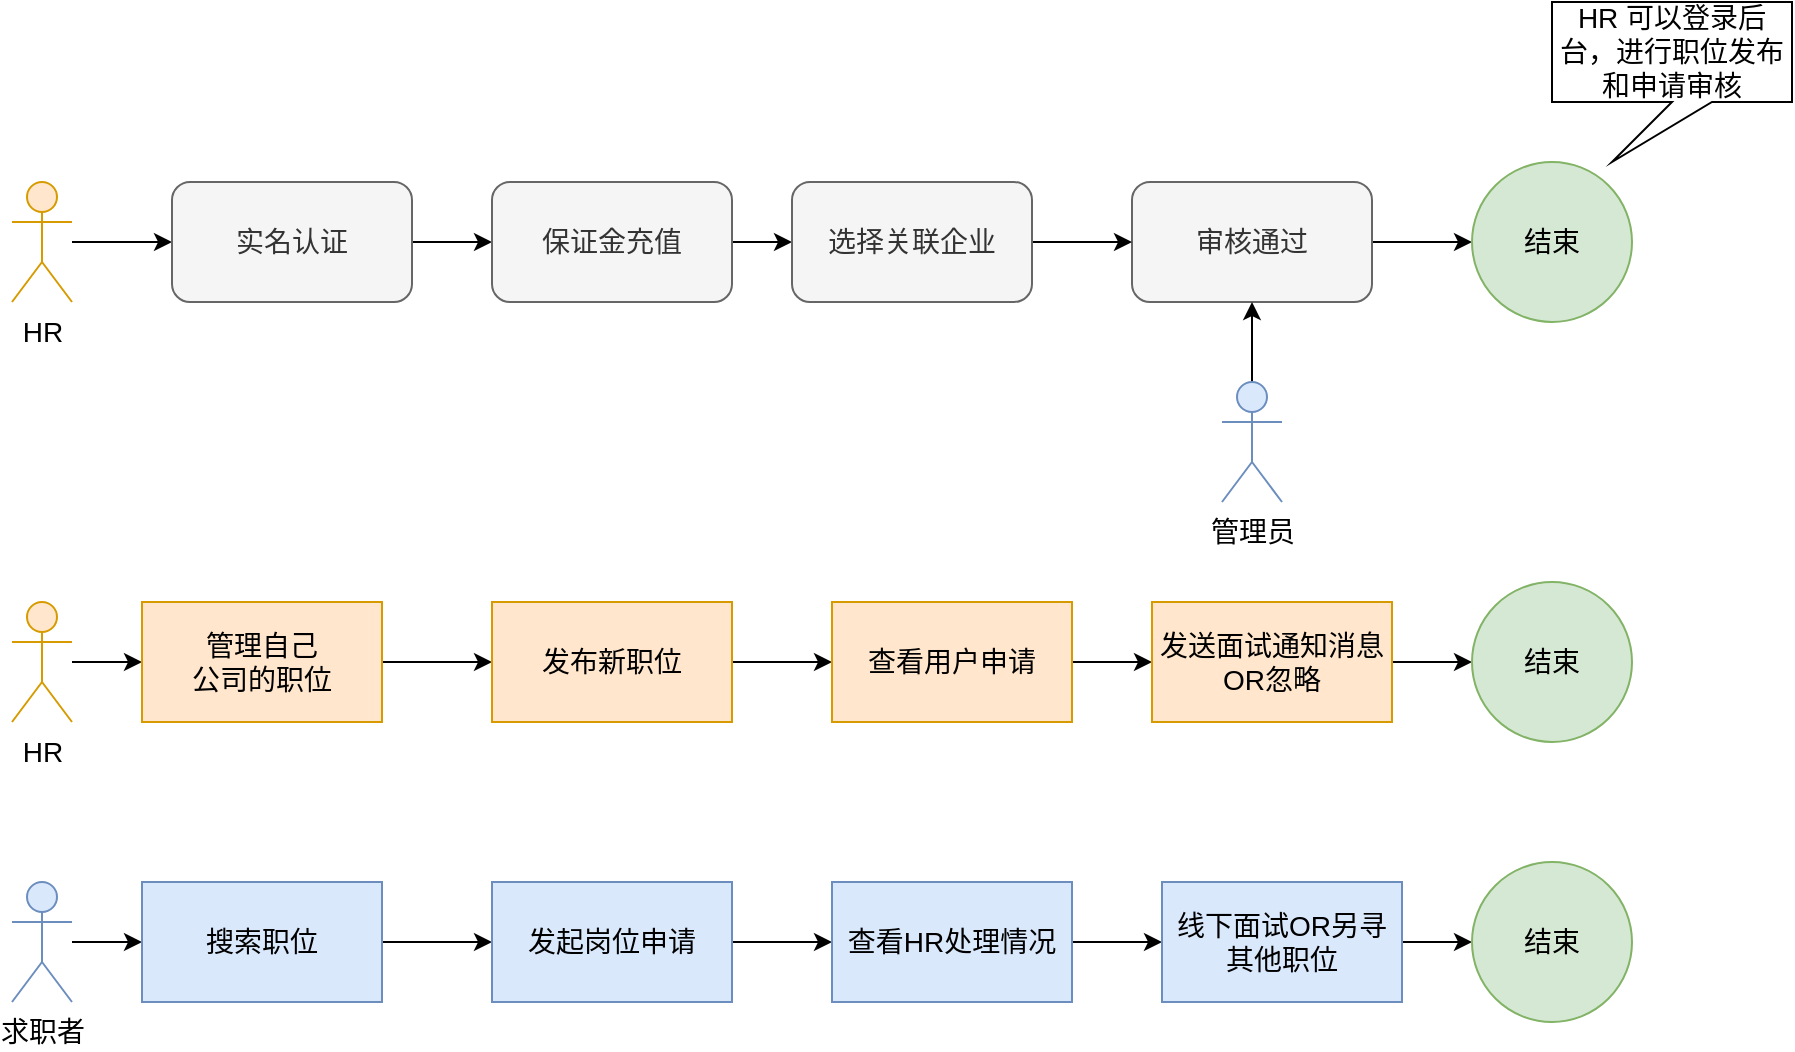 <mxfile version="16.2.7" type="github">
  <diagram id="OjNTn0tOpsE4KfgikNzZ" name="Page-1">
    <mxGraphModel dx="2048" dy="681" grid="1" gridSize="10" guides="1" tooltips="1" connect="1" arrows="1" fold="1" page="1" pageScale="1" pageWidth="827" pageHeight="1169" math="0" shadow="0">
      <root>
        <mxCell id="0" />
        <mxCell id="1" parent="0" />
        <mxCell id="VZDu2zD1H86c9q05FF-y-11" value="" style="edgeStyle=orthogonalEdgeStyle;rounded=0;orthogonalLoop=1;jettySize=auto;html=1;fontSize=14;" parent="1" source="VZDu2zD1H86c9q05FF-y-1" target="VZDu2zD1H86c9q05FF-y-5" edge="1">
          <mxGeometry relative="1" as="geometry" />
        </mxCell>
        <mxCell id="VZDu2zD1H86c9q05FF-y-1" value="HR" style="shape=umlActor;verticalLabelPosition=bottom;verticalAlign=top;html=1;outlineConnect=0;fontSize=14;fillColor=#ffe6cc;strokeColor=#d79b00;" parent="1" vertex="1">
          <mxGeometry x="-20" y="260" width="30" height="60" as="geometry" />
        </mxCell>
        <mxCell id="VZDu2zD1H86c9q05FF-y-12" value="" style="edgeStyle=orthogonalEdgeStyle;rounded=0;orthogonalLoop=1;jettySize=auto;html=1;fontSize=14;" parent="1" source="VZDu2zD1H86c9q05FF-y-5" target="VZDu2zD1H86c9q05FF-y-6" edge="1">
          <mxGeometry relative="1" as="geometry" />
        </mxCell>
        <mxCell id="VZDu2zD1H86c9q05FF-y-5" value="实名认证" style="rounded=1;whiteSpace=wrap;html=1;fontSize=14;fillColor=#f5f5f5;fontColor=#333333;strokeColor=#666666;" parent="1" vertex="1">
          <mxGeometry x="60" y="260" width="120" height="60" as="geometry" />
        </mxCell>
        <mxCell id="VZDu2zD1H86c9q05FF-y-17" value="" style="edgeStyle=orthogonalEdgeStyle;rounded=0;orthogonalLoop=1;jettySize=auto;html=1;fontSize=14;" parent="1" source="VZDu2zD1H86c9q05FF-y-6" target="VZDu2zD1H86c9q05FF-y-16" edge="1">
          <mxGeometry relative="1" as="geometry" />
        </mxCell>
        <mxCell id="VZDu2zD1H86c9q05FF-y-6" value="保证金充值" style="rounded=1;whiteSpace=wrap;html=1;fontSize=14;fillColor=#f5f5f5;fontColor=#333333;strokeColor=#666666;" parent="1" vertex="1">
          <mxGeometry x="220" y="260" width="120" height="60" as="geometry" />
        </mxCell>
        <mxCell id="VZDu2zD1H86c9q05FF-y-14" value="" style="edgeStyle=orthogonalEdgeStyle;rounded=0;orthogonalLoop=1;jettySize=auto;html=1;fontSize=14;" parent="1" source="VZDu2zD1H86c9q05FF-y-7" target="VZDu2zD1H86c9q05FF-y-8" edge="1">
          <mxGeometry relative="1" as="geometry" />
        </mxCell>
        <mxCell id="VZDu2zD1H86c9q05FF-y-7" value="审核通过" style="rounded=1;whiteSpace=wrap;html=1;fontSize=14;fillColor=#f5f5f5;fontColor=#333333;strokeColor=#666666;" parent="1" vertex="1">
          <mxGeometry x="540" y="260" width="120" height="60" as="geometry" />
        </mxCell>
        <mxCell id="VZDu2zD1H86c9q05FF-y-8" value="结束" style="ellipse;whiteSpace=wrap;html=1;aspect=fixed;fillColor=#d5e8d4;strokeColor=#82b366;fontSize=14;" parent="1" vertex="1">
          <mxGeometry x="710" y="250" width="80" height="80" as="geometry" />
        </mxCell>
        <mxCell id="VZDu2zD1H86c9q05FF-y-9" value="HR 可以登录后台，进行职位发布和申请审核" style="shape=callout;whiteSpace=wrap;html=1;perimeter=calloutPerimeter;position2=0.25;fontSize=14;" parent="1" vertex="1">
          <mxGeometry x="750" y="170" width="120" height="80" as="geometry" />
        </mxCell>
        <mxCell id="VZDu2zD1H86c9q05FF-y-15" value="" style="edgeStyle=orthogonalEdgeStyle;rounded=0;orthogonalLoop=1;jettySize=auto;html=1;fontSize=14;" parent="1" source="VZDu2zD1H86c9q05FF-y-10" target="VZDu2zD1H86c9q05FF-y-7" edge="1">
          <mxGeometry relative="1" as="geometry" />
        </mxCell>
        <mxCell id="VZDu2zD1H86c9q05FF-y-10" value="管理员" style="shape=umlActor;verticalLabelPosition=bottom;verticalAlign=top;html=1;outlineConnect=0;fillColor=#dae8fc;strokeColor=#6c8ebf;fontSize=14;horizontal=1;" parent="1" vertex="1">
          <mxGeometry x="585" y="360" width="30" height="60" as="geometry" />
        </mxCell>
        <mxCell id="VZDu2zD1H86c9q05FF-y-18" value="" style="edgeStyle=orthogonalEdgeStyle;rounded=0;orthogonalLoop=1;jettySize=auto;html=1;fontSize=14;" parent="1" source="VZDu2zD1H86c9q05FF-y-16" target="VZDu2zD1H86c9q05FF-y-7" edge="1">
          <mxGeometry relative="1" as="geometry" />
        </mxCell>
        <mxCell id="VZDu2zD1H86c9q05FF-y-16" value="选择关联企业" style="rounded=1;whiteSpace=wrap;html=1;fontSize=14;fillColor=#f5f5f5;fontColor=#333333;strokeColor=#666666;" parent="1" vertex="1">
          <mxGeometry x="370" y="260" width="120" height="60" as="geometry" />
        </mxCell>
        <mxCell id="41ozPT8D4ZdPyhtJS3lG-7" value="" style="edgeStyle=orthogonalEdgeStyle;rounded=0;orthogonalLoop=1;jettySize=auto;html=1;" edge="1" parent="1" source="41ozPT8D4ZdPyhtJS3lG-2" target="41ozPT8D4ZdPyhtJS3lG-6">
          <mxGeometry relative="1" as="geometry" />
        </mxCell>
        <mxCell id="41ozPT8D4ZdPyhtJS3lG-2" value="HR" style="shape=umlActor;verticalLabelPosition=bottom;verticalAlign=top;html=1;outlineConnect=0;fontSize=14;fillColor=#ffe6cc;strokeColor=#d79b00;" vertex="1" parent="1">
          <mxGeometry x="-20" y="470" width="30" height="60" as="geometry" />
        </mxCell>
        <mxCell id="41ozPT8D4ZdPyhtJS3lG-23" value="" style="edgeStyle=orthogonalEdgeStyle;rounded=0;orthogonalLoop=1;jettySize=auto;html=1;" edge="1" parent="1" source="41ozPT8D4ZdPyhtJS3lG-6" target="41ozPT8D4ZdPyhtJS3lG-8">
          <mxGeometry relative="1" as="geometry" />
        </mxCell>
        <mxCell id="41ozPT8D4ZdPyhtJS3lG-6" value="管理自己&lt;br&gt;公司的职位" style="whiteSpace=wrap;html=1;fontSize=14;verticalAlign=middle;fillColor=#ffe6cc;strokeColor=#d79b00;" vertex="1" parent="1">
          <mxGeometry x="45" y="470" width="120" height="60" as="geometry" />
        </mxCell>
        <mxCell id="41ozPT8D4ZdPyhtJS3lG-24" value="" style="edgeStyle=orthogonalEdgeStyle;rounded=0;orthogonalLoop=1;jettySize=auto;html=1;" edge="1" parent="1" source="41ozPT8D4ZdPyhtJS3lG-8" target="41ozPT8D4ZdPyhtJS3lG-9">
          <mxGeometry relative="1" as="geometry" />
        </mxCell>
        <mxCell id="41ozPT8D4ZdPyhtJS3lG-8" value="发布新职位" style="whiteSpace=wrap;html=1;fontSize=14;verticalAlign=middle;fillColor=#ffe6cc;strokeColor=#d79b00;" vertex="1" parent="1">
          <mxGeometry x="220" y="470" width="120" height="60" as="geometry" />
        </mxCell>
        <mxCell id="41ozPT8D4ZdPyhtJS3lG-25" value="" style="edgeStyle=orthogonalEdgeStyle;rounded=0;orthogonalLoop=1;jettySize=auto;html=1;" edge="1" parent="1" source="41ozPT8D4ZdPyhtJS3lG-9" target="41ozPT8D4ZdPyhtJS3lG-10">
          <mxGeometry relative="1" as="geometry" />
        </mxCell>
        <mxCell id="41ozPT8D4ZdPyhtJS3lG-9" value="查看用户申请" style="whiteSpace=wrap;html=1;fontSize=14;verticalAlign=middle;fillColor=#ffe6cc;strokeColor=#d79b00;" vertex="1" parent="1">
          <mxGeometry x="390" y="470" width="120" height="60" as="geometry" />
        </mxCell>
        <mxCell id="41ozPT8D4ZdPyhtJS3lG-26" value="" style="edgeStyle=orthogonalEdgeStyle;rounded=0;orthogonalLoop=1;jettySize=auto;html=1;" edge="1" parent="1" source="41ozPT8D4ZdPyhtJS3lG-10" target="41ozPT8D4ZdPyhtJS3lG-11">
          <mxGeometry relative="1" as="geometry" />
        </mxCell>
        <mxCell id="41ozPT8D4ZdPyhtJS3lG-10" value="发送面试通知消息OR忽略" style="whiteSpace=wrap;html=1;fontSize=14;verticalAlign=middle;fillColor=#ffe6cc;strokeColor=#d79b00;" vertex="1" parent="1">
          <mxGeometry x="550" y="470" width="120" height="60" as="geometry" />
        </mxCell>
        <mxCell id="41ozPT8D4ZdPyhtJS3lG-11" value="结束" style="ellipse;whiteSpace=wrap;html=1;aspect=fixed;fillColor=#d5e8d4;strokeColor=#82b366;fontSize=14;" vertex="1" parent="1">
          <mxGeometry x="710" y="460" width="80" height="80" as="geometry" />
        </mxCell>
        <mxCell id="41ozPT8D4ZdPyhtJS3lG-14" value="" style="edgeStyle=orthogonalEdgeStyle;rounded=0;orthogonalLoop=1;jettySize=auto;html=1;" edge="1" parent="1" source="41ozPT8D4ZdPyhtJS3lG-12" target="41ozPT8D4ZdPyhtJS3lG-13">
          <mxGeometry relative="1" as="geometry" />
        </mxCell>
        <mxCell id="41ozPT8D4ZdPyhtJS3lG-12" value="求职者" style="shape=umlActor;verticalLabelPosition=bottom;verticalAlign=top;html=1;outlineConnect=0;fontSize=14;fillColor=#dae8fc;strokeColor=#6c8ebf;" vertex="1" parent="1">
          <mxGeometry x="-20" y="610" width="30" height="60" as="geometry" />
        </mxCell>
        <mxCell id="41ozPT8D4ZdPyhtJS3lG-19" value="" style="edgeStyle=orthogonalEdgeStyle;rounded=0;orthogonalLoop=1;jettySize=auto;html=1;" edge="1" parent="1" source="41ozPT8D4ZdPyhtJS3lG-13" target="41ozPT8D4ZdPyhtJS3lG-15">
          <mxGeometry relative="1" as="geometry" />
        </mxCell>
        <mxCell id="41ozPT8D4ZdPyhtJS3lG-13" value="搜索职位" style="whiteSpace=wrap;html=1;fontSize=14;verticalAlign=middle;fillColor=#dae8fc;strokeColor=#6c8ebf;" vertex="1" parent="1">
          <mxGeometry x="45" y="610" width="120" height="60" as="geometry" />
        </mxCell>
        <mxCell id="41ozPT8D4ZdPyhtJS3lG-20" value="" style="edgeStyle=orthogonalEdgeStyle;rounded=0;orthogonalLoop=1;jettySize=auto;html=1;" edge="1" parent="1" source="41ozPT8D4ZdPyhtJS3lG-15" target="41ozPT8D4ZdPyhtJS3lG-16">
          <mxGeometry relative="1" as="geometry" />
        </mxCell>
        <mxCell id="41ozPT8D4ZdPyhtJS3lG-15" value="发起岗位申请" style="whiteSpace=wrap;html=1;fontSize=14;verticalAlign=middle;fillColor=#dae8fc;strokeColor=#6c8ebf;" vertex="1" parent="1">
          <mxGeometry x="220" y="610" width="120" height="60" as="geometry" />
        </mxCell>
        <mxCell id="41ozPT8D4ZdPyhtJS3lG-21" value="" style="edgeStyle=orthogonalEdgeStyle;rounded=0;orthogonalLoop=1;jettySize=auto;html=1;" edge="1" parent="1" source="41ozPT8D4ZdPyhtJS3lG-16" target="41ozPT8D4ZdPyhtJS3lG-17">
          <mxGeometry relative="1" as="geometry" />
        </mxCell>
        <mxCell id="41ozPT8D4ZdPyhtJS3lG-16" value="查看HR处理情况" style="whiteSpace=wrap;html=1;fontSize=14;verticalAlign=middle;fillColor=#dae8fc;strokeColor=#6c8ebf;" vertex="1" parent="1">
          <mxGeometry x="390" y="610" width="120" height="60" as="geometry" />
        </mxCell>
        <mxCell id="41ozPT8D4ZdPyhtJS3lG-22" value="" style="edgeStyle=orthogonalEdgeStyle;rounded=0;orthogonalLoop=1;jettySize=auto;html=1;" edge="1" parent="1" source="41ozPT8D4ZdPyhtJS3lG-17" target="41ozPT8D4ZdPyhtJS3lG-18">
          <mxGeometry relative="1" as="geometry" />
        </mxCell>
        <mxCell id="41ozPT8D4ZdPyhtJS3lG-17" value="线下面试OR另寻其他职位" style="whiteSpace=wrap;html=1;fontSize=14;verticalAlign=middle;fillColor=#dae8fc;strokeColor=#6c8ebf;" vertex="1" parent="1">
          <mxGeometry x="555" y="610" width="120" height="60" as="geometry" />
        </mxCell>
        <mxCell id="41ozPT8D4ZdPyhtJS3lG-18" value="结束" style="ellipse;whiteSpace=wrap;html=1;aspect=fixed;fillColor=#d5e8d4;strokeColor=#82b366;fontSize=14;" vertex="1" parent="1">
          <mxGeometry x="710" y="600" width="80" height="80" as="geometry" />
        </mxCell>
      </root>
    </mxGraphModel>
  </diagram>
</mxfile>
